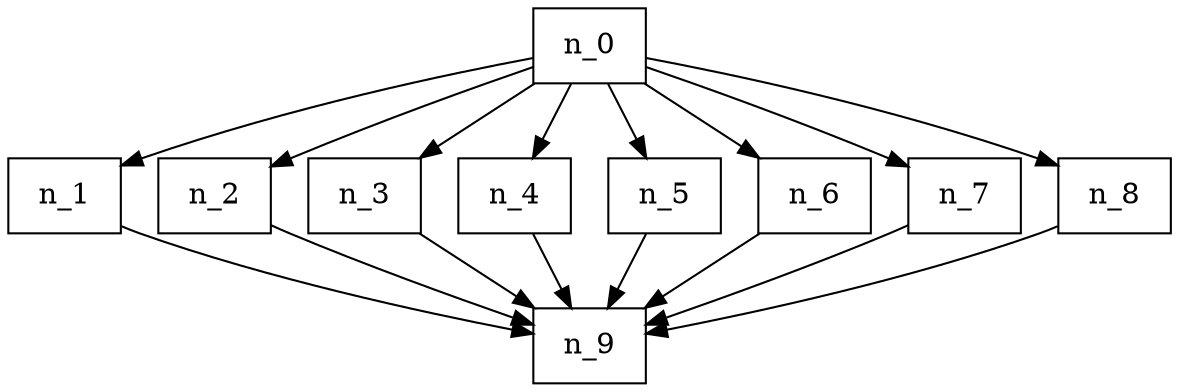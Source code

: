 strict digraph "Task{n=10,e=0.20}" {
	graph [bb="0,0,312,324",
		collapsed=0,
		cpathlen=104,
		deadline=342,
		period=342,
		workload=205
	];
	node [distance=0,
		factor=0,
		label="\N",
		marked=0,
		object=0,
		shape=rectangle,
		threads=0,
		visited=0,
		wcet=0,
		wcetone=0
	];
	n_0	 [distance=12,
		factor=0.390984,
		height=0.5,
		object=2,
		pos="154,306",
		texlbl="${d:12, n_0 = \langle o_2, c_1:12, c(1):12, F:0.39 \rangle}$",
		threads=1,
		wcet=12,
		wcetone=12,
		width=0.75];
	n_1	 [distance=24,
		factor=0.390984,
		height=0.5,
		object=2,
		pos="27,162",
		texlbl="${d:24, n_1 = \langle o_2, c_1:12, c(1):12, F:0.39 \rangle}$",
		threads=1,
		wcet=12,
		wcetone=12,
		width=0.75];
	n_0 -> n_1 [key="n_0 -> n_1",
	pos="e,26.39,180.13 126.59,299.57 101.72,292.27 65.988,277.88 46,252 32.474,234.49 28.024,209.56 26.788,190.38"];
n_2 [distance=27,
	factor=0.668321,
	height=0.5,
	object=1,
	pos="154,234",
	texlbl="${d:27, n_2 = \langle o_1, c_1:15, c(1):15, F:0.67 \rangle}$",
	threads=1,
	wcet=15,
	wcetone=15,
	width=0.75];

n_0 -> {n_1; n_2; n_3; n_4; n_5; n_6; n_7; n_8} -> n_9;

n_3 [distance=24,
factor=0.390984,
height=0.5,
object=2,
pos="285,162",
texlbl="${d:24, n_3 = \langle o_2, c_1:12, c(1):12, F:0.39 \rangle}$",
threads=1,
wcet=12,
wcetone=12,
width=0.75];

n_4 [distance=24,
factor=0.390984,
height=0.5,
object=2,
pos="226,234",
texlbl="${d:24, n_4 = \langle o_2, c_1:12, c(1):12, F:0.39 \rangle}$",
threads=1,
wcet=12,
wcetone=12,
width=0.75];

n_5 [distance=27,
factor=0.668321,
height=0.5,
object=1,
pos="82,234",
texlbl="${d:27, n_5 = \langle o_1, c_1:15, c(1):15, F:0.67 \rangle}$",
threads=1,
wcet=15,
wcetone=15,
width=0.75];

n_8 [distance=89,
factor=0.197746,
height=0.5,
pos="120,90",
texlbl="${d:89, n_8 = \langle o_0, c_1:50, c(1):50, F:0.20 \rangle}$",
threads=1,
wcet=50,
wcetone=50,
width=0.75];


n_6 [distance=39,
factor=0.390984,
height=0.5,
object=2,
pos="175,162",
texlbl="${d:39, n_6 = \langle o_2, c_1:12, c(1):12, F:0.39 \rangle}$",
threads=1,
wcet=12,
wcetone=12,
width=0.75];

n_9 [distance=104,
factor=0.668321,
height=0.5,
object=1,
pos="211,18",
texlbl="${d:104, n_9 = \langle o_1, c_1:15, c(1):15, F:0.67 \rangle}$",
threads=1,
wcet=15,
wcetone=15,
width=0.75];


n_7 [distance=89,
factor=0.197746,
height=0.5,
pos="211,90",
texlbl="${d:89, n_7 = \langle o_0, c_1:50, c(1):50, F:0.20 \rangle}$",
threads=1,
wcet=50,
wcetone=50,
width=0.75];
}
